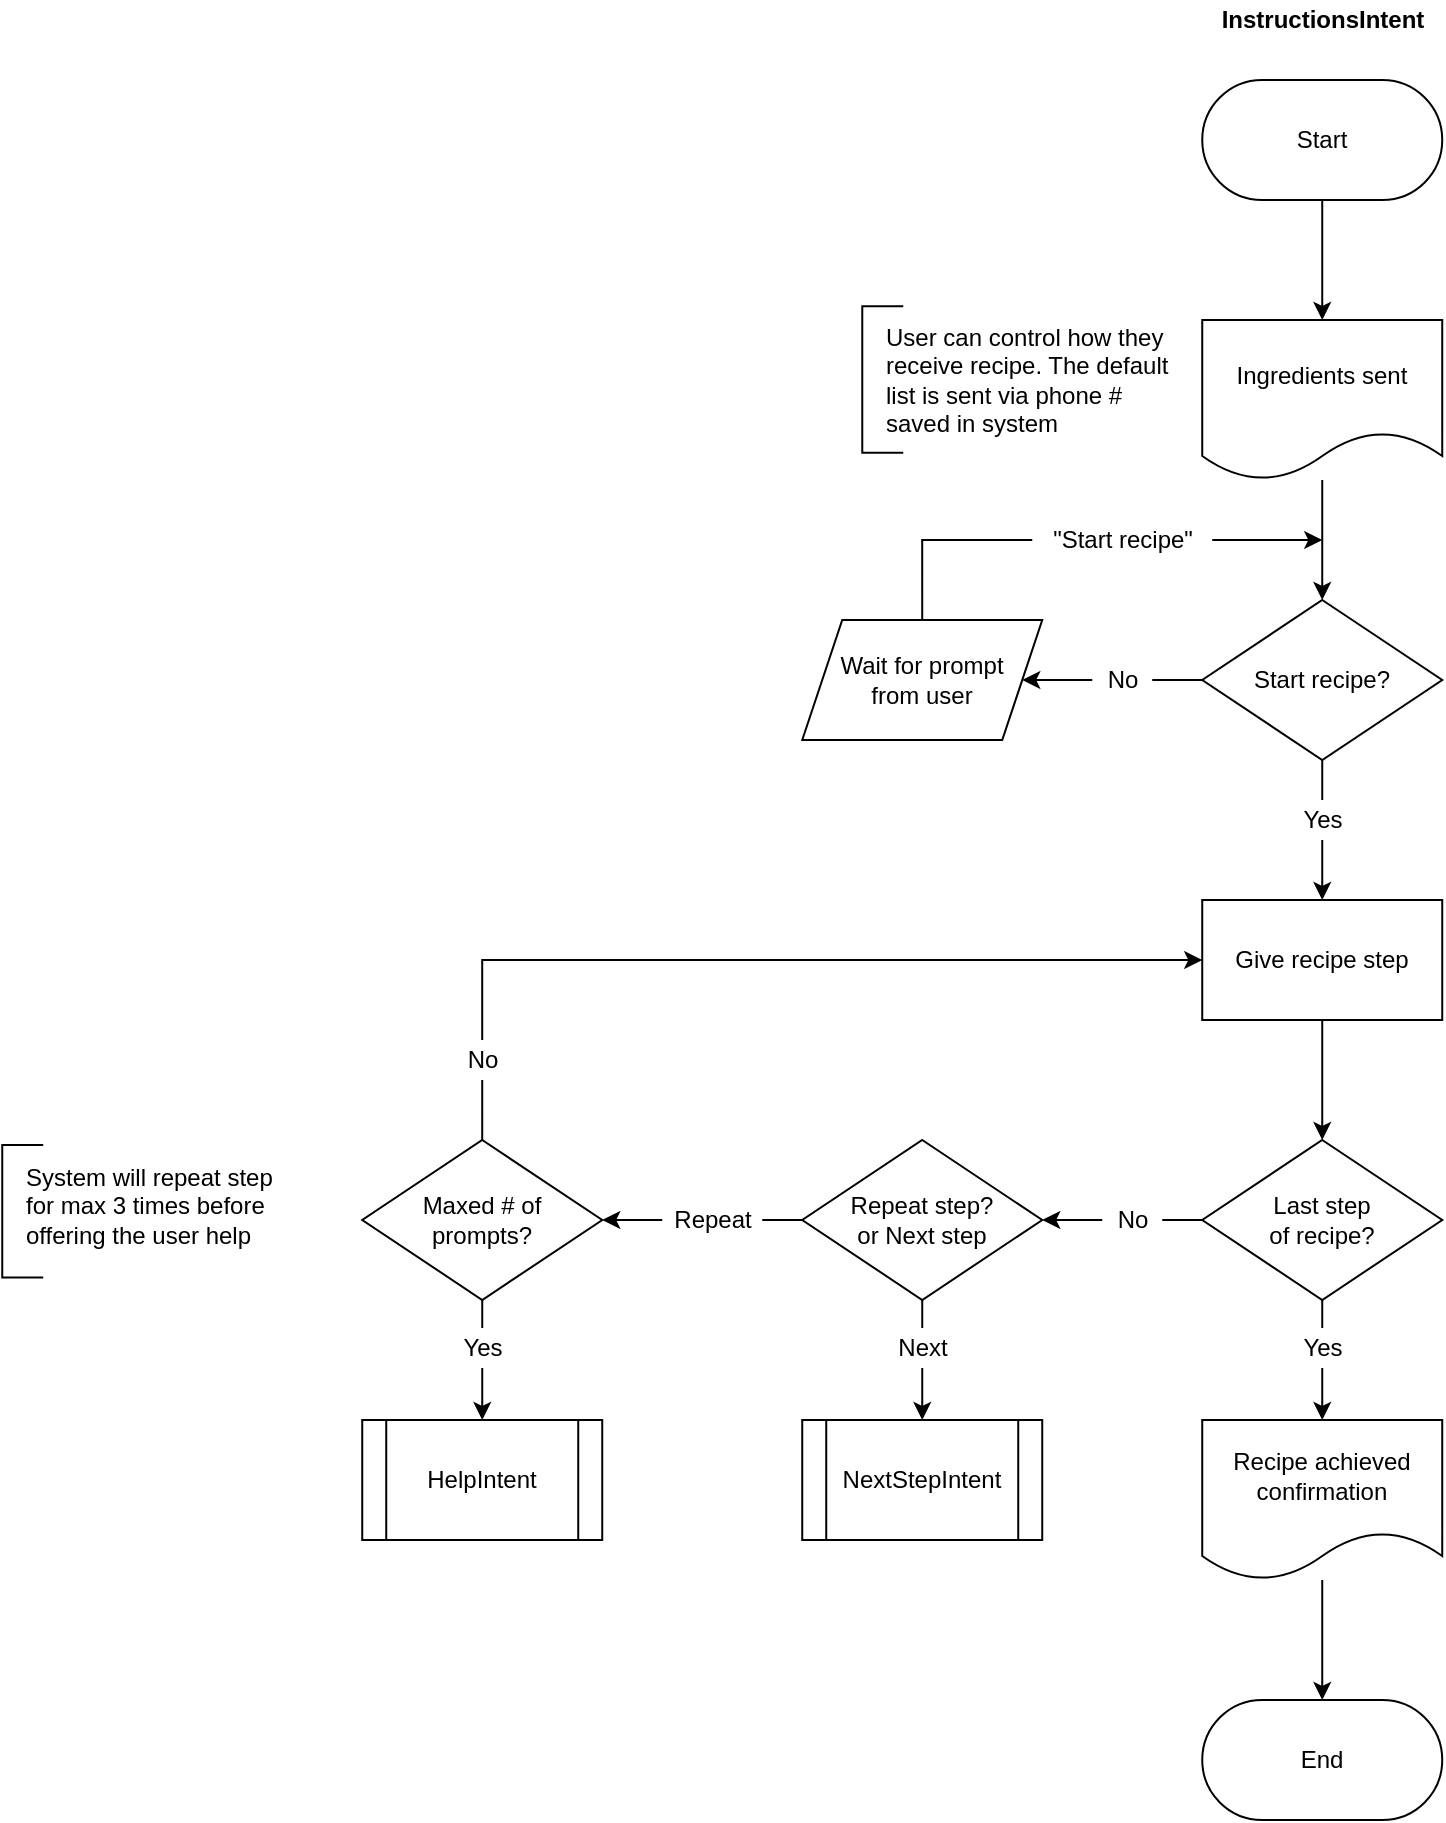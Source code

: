 <mxfile version="13.10.6" type="github">
  <diagram id="42WWrblyjfMENvQk-2MK" name="Page-1">
    <mxGraphModel dx="2620" dy="1820" grid="1" gridSize="10" guides="1" tooltips="1" connect="1" arrows="1" fold="1" page="1" pageScale="1" pageWidth="1100" pageHeight="1200" math="0" shadow="0">
      <root>
        <mxCell id="0" />
        <mxCell id="1" parent="0" />
        <mxCell id="878t6Z_7mpMtQr6r-hFt-4" style="edgeStyle=orthogonalEdgeStyle;rounded=0;orthogonalLoop=1;jettySize=auto;html=1;exitX=0.5;exitY=1;exitDx=0;exitDy=0;" parent="1" source="878t6Z_7mpMtQr6r-hFt-1" target="878t6Z_7mpMtQr6r-hFt-3" edge="1">
          <mxGeometry relative="1" as="geometry" />
        </mxCell>
        <mxCell id="878t6Z_7mpMtQr6r-hFt-1" value="Start" style="rounded=1;whiteSpace=wrap;html=1;arcSize=50;" parent="1" vertex="1">
          <mxGeometry x="733.12" y="160" width="120" height="60" as="geometry" />
        </mxCell>
        <mxCell id="878t6Z_7mpMtQr6r-hFt-2" value="&lt;b&gt;InstructionsIntent&lt;/b&gt;" style="text;html=1;align=center;verticalAlign=middle;resizable=0;points=[];autosize=1;" parent="1" vertex="1">
          <mxGeometry x="733.12" y="120" width="120" height="20" as="geometry" />
        </mxCell>
        <mxCell id="878t6Z_7mpMtQr6r-hFt-6" style="edgeStyle=orthogonalEdgeStyle;rounded=0;orthogonalLoop=1;jettySize=auto;html=1;" parent="1" source="878t6Z_7mpMtQr6r-hFt-37" target="878t6Z_7mpMtQr6r-hFt-5" edge="1">
          <mxGeometry relative="1" as="geometry" />
        </mxCell>
        <mxCell id="878t6Z_7mpMtQr6r-hFt-3" value="Ingredients sent" style="shape=document;whiteSpace=wrap;html=1;boundedLbl=1;" parent="1" vertex="1">
          <mxGeometry x="733.12" y="280" width="120" height="80" as="geometry" />
        </mxCell>
        <mxCell id="878t6Z_7mpMtQr6r-hFt-8" style="edgeStyle=orthogonalEdgeStyle;rounded=0;orthogonalLoop=1;jettySize=auto;html=1;exitX=0.5;exitY=1;exitDx=0;exitDy=0;" parent="1" source="878t6Z_7mpMtQr6r-hFt-5" target="878t6Z_7mpMtQr6r-hFt-7" edge="1">
          <mxGeometry relative="1" as="geometry" />
        </mxCell>
        <mxCell id="878t6Z_7mpMtQr6r-hFt-5" value="Give recipe step" style="rounded=0;whiteSpace=wrap;html=1;" parent="1" vertex="1">
          <mxGeometry x="733.12" y="570" width="120" height="60" as="geometry" />
        </mxCell>
        <mxCell id="878t6Z_7mpMtQr6r-hFt-12" style="edgeStyle=orthogonalEdgeStyle;rounded=0;orthogonalLoop=1;jettySize=auto;html=1;exitX=0.5;exitY=1;exitDx=0;exitDy=0;" parent="1" source="878t6Z_7mpMtQr6r-hFt-7" target="878t6Z_7mpMtQr6r-hFt-11" edge="1">
          <mxGeometry relative="1" as="geometry" />
        </mxCell>
        <mxCell id="878t6Z_7mpMtQr6r-hFt-18" style="edgeStyle=orthogonalEdgeStyle;rounded=0;orthogonalLoop=1;jettySize=auto;html=1;exitX=0;exitY=0.5;exitDx=0;exitDy=0;" parent="1" source="878t6Z_7mpMtQr6r-hFt-7" target="878t6Z_7mpMtQr6r-hFt-10" edge="1">
          <mxGeometry relative="1" as="geometry" />
        </mxCell>
        <mxCell id="878t6Z_7mpMtQr6r-hFt-7" value="Last step &lt;br&gt;of recipe?" style="rhombus;whiteSpace=wrap;html=1;" parent="1" vertex="1">
          <mxGeometry x="733.12" y="690" width="120" height="80" as="geometry" />
        </mxCell>
        <mxCell id="878t6Z_7mpMtQr6r-hFt-17" style="edgeStyle=orthogonalEdgeStyle;rounded=0;orthogonalLoop=1;jettySize=auto;html=1;exitX=0;exitY=0.5;exitDx=0;exitDy=0;" parent="1" source="878t6Z_7mpMtQr6r-hFt-10" edge="1">
          <mxGeometry relative="1" as="geometry">
            <mxPoint x="433.12" y="730" as="targetPoint" />
          </mxGeometry>
        </mxCell>
        <mxCell id="878t6Z_7mpMtQr6r-hFt-27" style="edgeStyle=orthogonalEdgeStyle;rounded=0;orthogonalLoop=1;jettySize=auto;html=1;exitX=0.5;exitY=1;exitDx=0;exitDy=0;" parent="1" source="878t6Z_7mpMtQr6r-hFt-10" target="878t6Z_7mpMtQr6r-hFt-26" edge="1">
          <mxGeometry relative="1" as="geometry" />
        </mxCell>
        <mxCell id="878t6Z_7mpMtQr6r-hFt-10" value="Repeat step?&lt;br&gt;or Next step" style="rhombus;whiteSpace=wrap;html=1;" parent="1" vertex="1">
          <mxGeometry x="533.12" y="690" width="120" height="80" as="geometry" />
        </mxCell>
        <mxCell id="878t6Z_7mpMtQr6r-hFt-14" style="edgeStyle=orthogonalEdgeStyle;rounded=0;orthogonalLoop=1;jettySize=auto;html=1;" parent="1" source="878t6Z_7mpMtQr6r-hFt-11" target="878t6Z_7mpMtQr6r-hFt-13" edge="1">
          <mxGeometry relative="1" as="geometry" />
        </mxCell>
        <mxCell id="878t6Z_7mpMtQr6r-hFt-11" value="Recipe achieved&lt;br&gt;confirmation" style="shape=document;whiteSpace=wrap;html=1;boundedLbl=1;" parent="1" vertex="1">
          <mxGeometry x="733.12" y="830" width="120" height="80" as="geometry" />
        </mxCell>
        <mxCell id="878t6Z_7mpMtQr6r-hFt-13" value="End" style="rounded=1;whiteSpace=wrap;html=1;arcSize=50;" parent="1" vertex="1">
          <mxGeometry x="733.12" y="970" width="120" height="60" as="geometry" />
        </mxCell>
        <mxCell id="878t6Z_7mpMtQr6r-hFt-24" value="No" style="text;html=1;align=center;verticalAlign=middle;resizable=0;points=[];autosize=1;fillColor=#ffffff;" parent="1" vertex="1">
          <mxGeometry x="683.12" y="720" width="30" height="20" as="geometry" />
        </mxCell>
        <mxCell id="878t6Z_7mpMtQr6r-hFt-26" value="NextStepIntent" style="shape=process;whiteSpace=wrap;html=1;backgroundOutline=1;fillColor=#ffffff;" parent="1" vertex="1">
          <mxGeometry x="533.12" y="830" width="120" height="60" as="geometry" />
        </mxCell>
        <mxCell id="878t6Z_7mpMtQr6r-hFt-28" value="Next" style="text;html=1;align=center;verticalAlign=middle;resizable=0;points=[];autosize=1;fillColor=#ffffff;" parent="1" vertex="1">
          <mxGeometry x="573.12" y="784" width="40" height="20" as="geometry" />
        </mxCell>
        <mxCell id="878t6Z_7mpMtQr6r-hFt-29" value="Repeat" style="text;html=1;align=center;verticalAlign=middle;resizable=0;points=[];autosize=1;fillColor=#ffffff;" parent="1" vertex="1">
          <mxGeometry x="463.12" y="720" width="50" height="20" as="geometry" />
        </mxCell>
        <mxCell id="878t6Z_7mpMtQr6r-hFt-32" style="edgeStyle=orthogonalEdgeStyle;rounded=0;orthogonalLoop=1;jettySize=auto;html=1;exitX=0.5;exitY=0;exitDx=0;exitDy=0;entryX=0;entryY=0.5;entryDx=0;entryDy=0;" parent="1" source="878t6Z_7mpMtQr6r-hFt-31" target="878t6Z_7mpMtQr6r-hFt-5" edge="1">
          <mxGeometry relative="1" as="geometry" />
        </mxCell>
        <mxCell id="878t6Z_7mpMtQr6r-hFt-34" style="edgeStyle=orthogonalEdgeStyle;rounded=0;orthogonalLoop=1;jettySize=auto;html=1;exitX=0.5;exitY=1;exitDx=0;exitDy=0;entryX=0.5;entryY=0;entryDx=0;entryDy=0;" parent="1" source="878t6Z_7mpMtQr6r-hFt-31" target="878t6Z_7mpMtQr6r-hFt-33" edge="1">
          <mxGeometry relative="1" as="geometry" />
        </mxCell>
        <mxCell id="878t6Z_7mpMtQr6r-hFt-31" value="Maxed # of &lt;br&gt;prompts?" style="rhombus;whiteSpace=wrap;html=1;" parent="1" vertex="1">
          <mxGeometry x="313.12" y="690" width="120" height="80" as="geometry" />
        </mxCell>
        <mxCell id="878t6Z_7mpMtQr6r-hFt-33" value="HelpIntent" style="shape=process;whiteSpace=wrap;html=1;backgroundOutline=1;fillColor=#ffffff;" parent="1" vertex="1">
          <mxGeometry x="313.12" y="830" width="120" height="60" as="geometry" />
        </mxCell>
        <mxCell id="878t6Z_7mpMtQr6r-hFt-35" value="Yes" style="text;html=1;align=center;verticalAlign=middle;resizable=0;points=[];autosize=1;fillColor=#ffffff;" parent="1" vertex="1">
          <mxGeometry x="353.12" y="784" width="40" height="20" as="geometry" />
        </mxCell>
        <mxCell id="878t6Z_7mpMtQr6r-hFt-36" value="No" style="text;html=1;align=center;verticalAlign=middle;resizable=0;points=[];autosize=1;fillColor=#ffffff;" parent="1" vertex="1">
          <mxGeometry x="358.12" y="640" width="30" height="20" as="geometry" />
        </mxCell>
        <mxCell id="878t6Z_7mpMtQr6r-hFt-42" style="edgeStyle=orthogonalEdgeStyle;rounded=0;orthogonalLoop=1;jettySize=auto;html=1;exitX=0;exitY=0.5;exitDx=0;exitDy=0;" parent="1" source="878t6Z_7mpMtQr6r-hFt-37" target="878t6Z_7mpMtQr6r-hFt-40" edge="1">
          <mxGeometry relative="1" as="geometry" />
        </mxCell>
        <mxCell id="878t6Z_7mpMtQr6r-hFt-37" value="Start recipe?" style="rhombus;whiteSpace=wrap;html=1;" parent="1" vertex="1">
          <mxGeometry x="733.12" y="420" width="120" height="80" as="geometry" />
        </mxCell>
        <mxCell id="878t6Z_7mpMtQr6r-hFt-38" style="edgeStyle=orthogonalEdgeStyle;rounded=0;orthogonalLoop=1;jettySize=auto;html=1;" parent="1" source="878t6Z_7mpMtQr6r-hFt-3" target="878t6Z_7mpMtQr6r-hFt-37" edge="1">
          <mxGeometry relative="1" as="geometry">
            <mxPoint x="793.12" y="360" as="sourcePoint" />
            <mxPoint x="793.12" y="570" as="targetPoint" />
          </mxGeometry>
        </mxCell>
        <mxCell id="878t6Z_7mpMtQr6r-hFt-43" style="edgeStyle=orthogonalEdgeStyle;rounded=0;orthogonalLoop=1;jettySize=auto;html=1;exitX=0.5;exitY=0;exitDx=0;exitDy=0;" parent="1" source="878t6Z_7mpMtQr6r-hFt-40" edge="1">
          <mxGeometry relative="1" as="geometry">
            <mxPoint x="793.12" y="390" as="targetPoint" />
            <Array as="points">
              <mxPoint x="593.12" y="390" />
              <mxPoint x="733.12" y="390" />
            </Array>
          </mxGeometry>
        </mxCell>
        <mxCell id="878t6Z_7mpMtQr6r-hFt-40" value="Wait for prompt&lt;br&gt;from user" style="shape=parallelogram;perimeter=parallelogramPerimeter;whiteSpace=wrap;html=1;fixedSize=1;fillColor=#ffffff;" parent="1" vertex="1">
          <mxGeometry x="533.12" y="430" width="120" height="60" as="geometry" />
        </mxCell>
        <mxCell id="878t6Z_7mpMtQr6r-hFt-41" value="Yes" style="text;html=1;align=center;verticalAlign=middle;resizable=0;points=[];autosize=1;fillColor=#ffffff;" parent="1" vertex="1">
          <mxGeometry x="773.12" y="520" width="40" height="20" as="geometry" />
        </mxCell>
        <mxCell id="878t6Z_7mpMtQr6r-hFt-44" value="No" style="text;html=1;align=center;verticalAlign=middle;resizable=0;points=[];autosize=1;fillColor=#ffffff;" parent="1" vertex="1">
          <mxGeometry x="678.12" y="450" width="30" height="20" as="geometry" />
        </mxCell>
        <mxCell id="878t6Z_7mpMtQr6r-hFt-45" value="&quot;Start recipe&quot;" style="text;html=1;align=center;verticalAlign=middle;resizable=0;points=[];autosize=1;fillColor=#ffffff;" parent="1" vertex="1">
          <mxGeometry x="648.12" y="380" width="90" height="20" as="geometry" />
        </mxCell>
        <mxCell id="878t6Z_7mpMtQr6r-hFt-46" value="Yes" style="text;html=1;align=center;verticalAlign=middle;resizable=0;points=[];autosize=1;fillColor=#ffffff;" parent="1" vertex="1">
          <mxGeometry x="773.12" y="784" width="40" height="20" as="geometry" />
        </mxCell>
        <mxCell id="878t6Z_7mpMtQr6r-hFt-47" value="System will repeat step&amp;nbsp;&lt;br&gt;for max 3 times before&amp;nbsp;&lt;br&gt;offering the user help" style="text;html=1;align=left;verticalAlign=middle;resizable=0;points=[];autosize=1;" parent="1" vertex="1">
          <mxGeometry x="143.12" y="697.5" width="140" height="50" as="geometry" />
        </mxCell>
        <mxCell id="878t6Z_7mpMtQr6r-hFt-48" value="" style="shape=partialRectangle;whiteSpace=wrap;html=1;bottom=1;right=1;left=1;top=0;fillColor=none;routingCenterX=-0.5;rotation=90;" parent="1" vertex="1">
          <mxGeometry x="110" y="715.63" width="66.25" height="20" as="geometry" />
        </mxCell>
        <mxCell id="878t6Z_7mpMtQr6r-hFt-49" value="User can control how they&lt;br&gt;receive recipe. The default&lt;br&gt;list is sent via phone #&lt;br&gt;saved in system" style="text;html=1;align=left;verticalAlign=middle;resizable=0;points=[];autosize=1;" parent="1" vertex="1">
          <mxGeometry x="573.12" y="280" width="160" height="60" as="geometry" />
        </mxCell>
        <mxCell id="878t6Z_7mpMtQr6r-hFt-50" value="" style="shape=partialRectangle;whiteSpace=wrap;html=1;bottom=1;right=1;left=1;top=0;fillColor=none;routingCenterX=-0.5;rotation=90;" parent="1" vertex="1">
          <mxGeometry x="536.5" y="299.76" width="73.27" height="20" as="geometry" />
        </mxCell>
      </root>
    </mxGraphModel>
  </diagram>
</mxfile>
